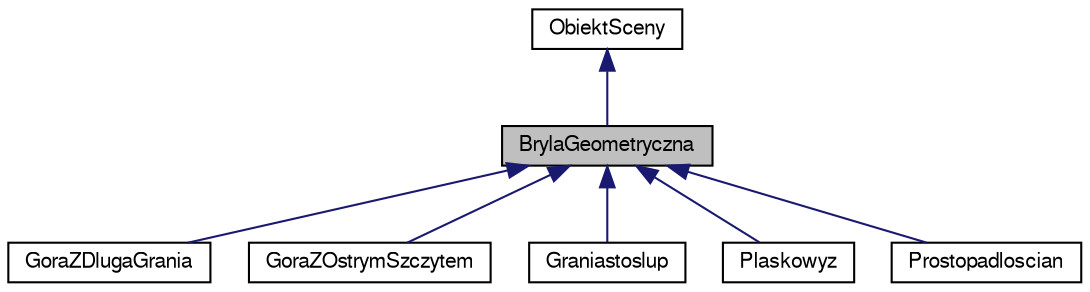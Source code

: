 digraph "BrylaGeometryczna"
{
 // LATEX_PDF_SIZE
  edge [fontname="FreeSans",fontsize="10",labelfontname="FreeSans",labelfontsize="10"];
  node [fontname="FreeSans",fontsize="10",shape=record];
  Node1 [label="BrylaGeometryczna",height=0.2,width=0.4,color="black", fillcolor="grey75", style="filled", fontcolor="black",tooltip="modeluje pojecie Bryly geometrycznej"];
  Node2 -> Node1 [dir="back",color="midnightblue",fontsize="10",style="solid",fontname="FreeSans"];
  Node2 [label="ObiektSceny",height=0.2,width=0.4,color="black", fillcolor="white", style="filled",URL="$a00141.html",tooltip="modeluje pojecie Obiektu Sceny"];
  Node1 -> Node3 [dir="back",color="midnightblue",fontsize="10",style="solid",fontname="FreeSans"];
  Node3 [label="GoraZDlugaGrania",height=0.2,width=0.4,color="black", fillcolor="white", style="filled",URL="$a00125.html",tooltip="modeluje pojecie Gory z podluzna grania"];
  Node1 -> Node4 [dir="back",color="midnightblue",fontsize="10",style="solid",fontname="FreeSans"];
  Node4 [label="GoraZOstrymSzczytem",height=0.2,width=0.4,color="black", fillcolor="white", style="filled",URL="$a00129.html",tooltip="modeluje pojecie Gory z ostrym szczytem"];
  Node1 -> Node5 [dir="back",color="midnightblue",fontsize="10",style="solid",fontname="FreeSans"];
  Node5 [label="Graniastoslup",height=0.2,width=0.4,color="black", fillcolor="white", style="filled",URL="$a00133.html",tooltip="modeluje pojecie Graniastoslupa"];
  Node1 -> Node6 [dir="back",color="midnightblue",fontsize="10",style="solid",fontname="FreeSans"];
  Node6 [label="Plaskowyz",height=0.2,width=0.4,color="black", fillcolor="white", style="filled",URL="$a00145.html",tooltip="modeluje pojecie Plaskowyzu"];
  Node1 -> Node7 [dir="back",color="midnightblue",fontsize="10",style="solid",fontname="FreeSans"];
  Node7 [label="Prostopadloscian",height=0.2,width=0.4,color="black", fillcolor="white", style="filled",URL="$a00149.html",tooltip="modeluje pojecie Prostopadloscianu"];
}

